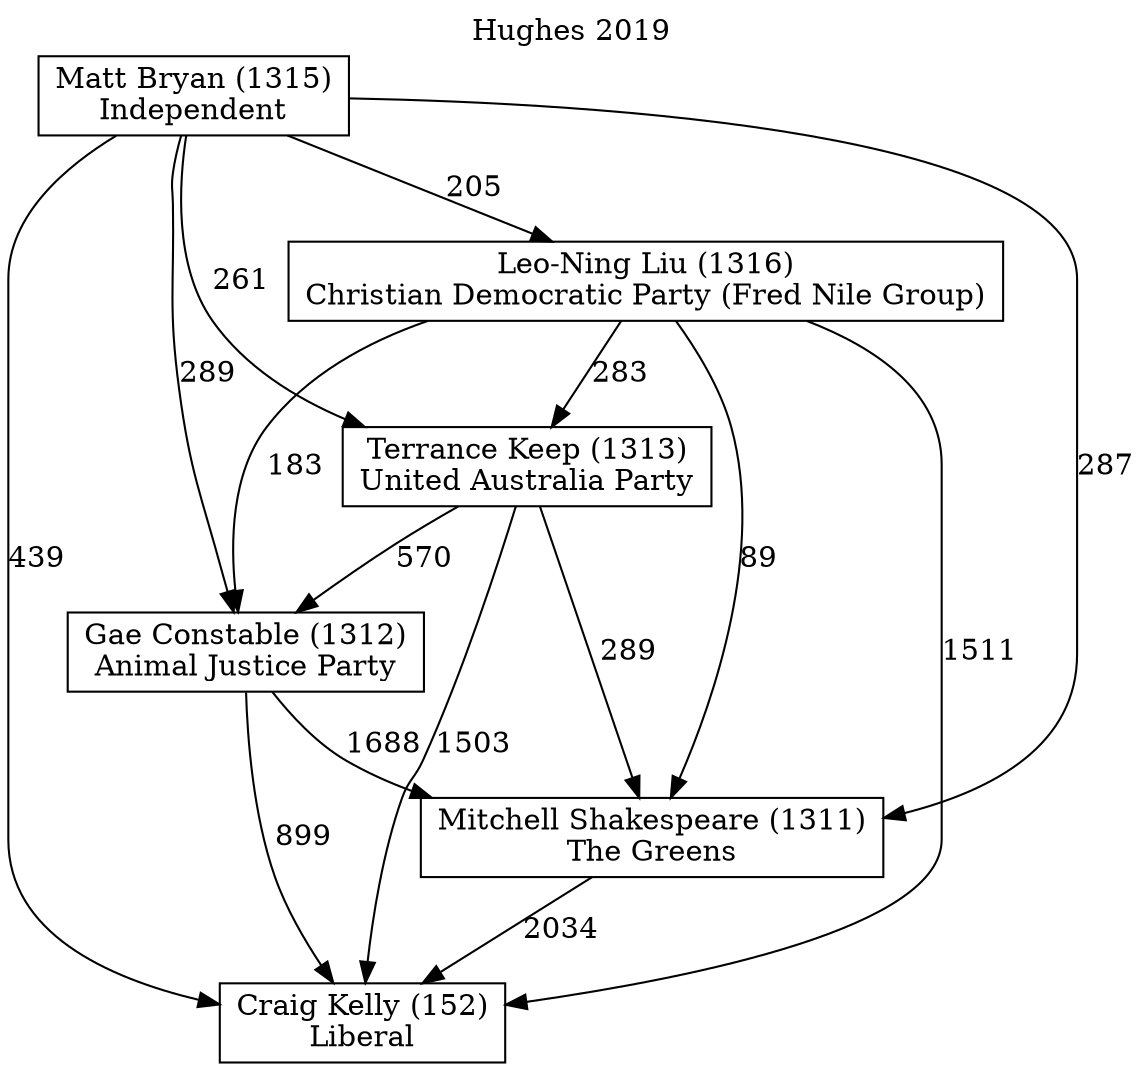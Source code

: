 // House preference flow
digraph "Craig Kelly (152)_Hughes_2019" {
	graph [label="Hughes 2019" labelloc=t mclimit=10]
	node [shape=box]
	"Craig Kelly (152)" [label="Craig Kelly (152)
Liberal"]
	"Mitchell Shakespeare (1311)" [label="Mitchell Shakespeare (1311)
The Greens"]
	"Gae Constable (1312)" [label="Gae Constable (1312)
Animal Justice Party"]
	"Terrance Keep (1313)" [label="Terrance Keep (1313)
United Australia Party"]
	"Leo-Ning Liu (1316)" [label="Leo-Ning Liu (1316)
Christian Democratic Party (Fred Nile Group)"]
	"Matt Bryan (1315)" [label="Matt Bryan (1315)
Independent"]
	"Mitchell Shakespeare (1311)" -> "Craig Kelly (152)" [label=2034]
	"Gae Constable (1312)" -> "Mitchell Shakespeare (1311)" [label=1688]
	"Terrance Keep (1313)" -> "Gae Constable (1312)" [label=570]
	"Leo-Ning Liu (1316)" -> "Terrance Keep (1313)" [label=283]
	"Matt Bryan (1315)" -> "Leo-Ning Liu (1316)" [label=205]
	"Gae Constable (1312)" -> "Craig Kelly (152)" [label=899]
	"Terrance Keep (1313)" -> "Craig Kelly (152)" [label=1503]
	"Leo-Ning Liu (1316)" -> "Craig Kelly (152)" [label=1511]
	"Matt Bryan (1315)" -> "Craig Kelly (152)" [label=439]
	"Matt Bryan (1315)" -> "Terrance Keep (1313)" [label=261]
	"Leo-Ning Liu (1316)" -> "Gae Constable (1312)" [label=183]
	"Matt Bryan (1315)" -> "Gae Constable (1312)" [label=289]
	"Terrance Keep (1313)" -> "Mitchell Shakespeare (1311)" [label=289]
	"Leo-Ning Liu (1316)" -> "Mitchell Shakespeare (1311)" [label=89]
	"Matt Bryan (1315)" -> "Mitchell Shakespeare (1311)" [label=287]
}

